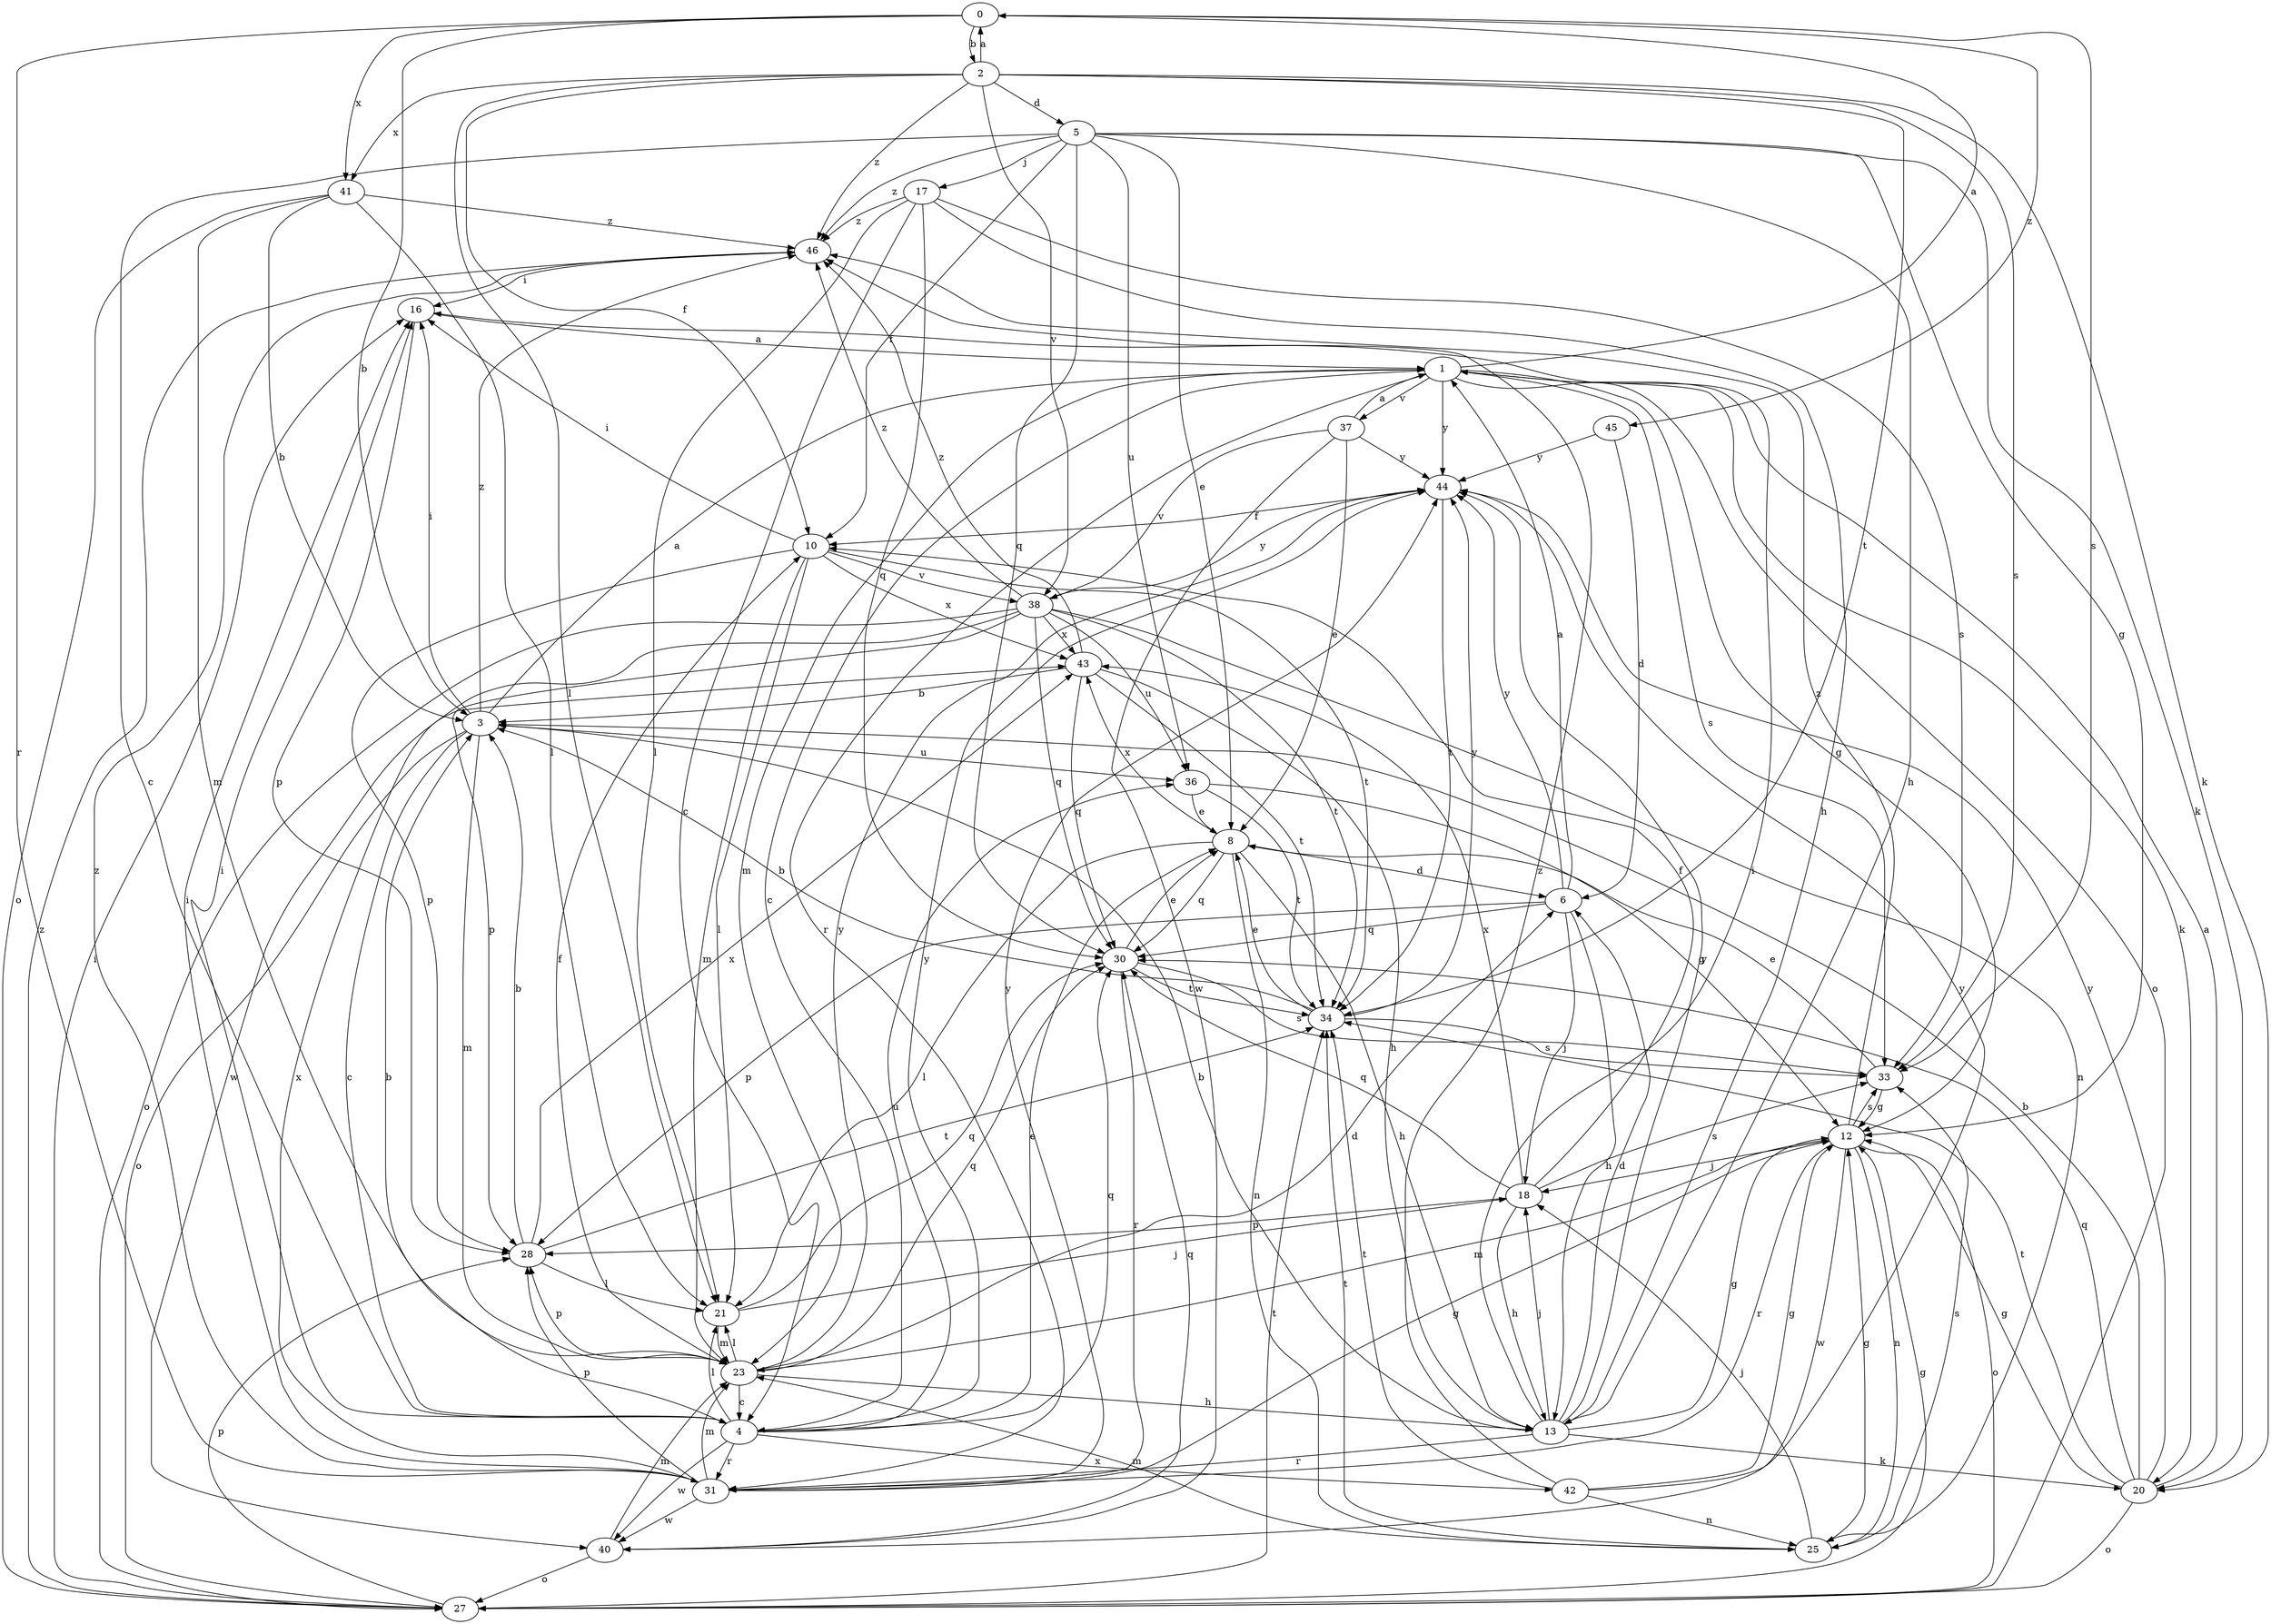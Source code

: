 strict digraph  {
0;
1;
2;
3;
4;
5;
6;
8;
10;
12;
13;
16;
17;
18;
20;
21;
23;
25;
27;
28;
30;
31;
33;
34;
36;
37;
38;
40;
41;
42;
43;
44;
45;
46;
0 -> 2  [label=b];
0 -> 3  [label=b];
0 -> 31  [label=r];
0 -> 33  [label=s];
0 -> 41  [label=x];
0 -> 45  [label=z];
1 -> 0  [label=a];
1 -> 4  [label=c];
1 -> 12  [label=g];
1 -> 20  [label=k];
1 -> 23  [label=m];
1 -> 27  [label=o];
1 -> 31  [label=r];
1 -> 33  [label=s];
1 -> 37  [label=v];
1 -> 44  [label=y];
2 -> 0  [label=a];
2 -> 5  [label=d];
2 -> 10  [label=f];
2 -> 20  [label=k];
2 -> 21  [label=l];
2 -> 33  [label=s];
2 -> 34  [label=t];
2 -> 38  [label=v];
2 -> 41  [label=x];
2 -> 46  [label=z];
3 -> 1  [label=a];
3 -> 4  [label=c];
3 -> 16  [label=i];
3 -> 23  [label=m];
3 -> 27  [label=o];
3 -> 36  [label=u];
3 -> 46  [label=z];
4 -> 3  [label=b];
4 -> 8  [label=e];
4 -> 16  [label=i];
4 -> 21  [label=l];
4 -> 30  [label=q];
4 -> 31  [label=r];
4 -> 36  [label=u];
4 -> 40  [label=w];
4 -> 42  [label=x];
4 -> 44  [label=y];
5 -> 4  [label=c];
5 -> 8  [label=e];
5 -> 10  [label=f];
5 -> 12  [label=g];
5 -> 13  [label=h];
5 -> 17  [label=j];
5 -> 20  [label=k];
5 -> 30  [label=q];
5 -> 36  [label=u];
5 -> 46  [label=z];
6 -> 1  [label=a];
6 -> 13  [label=h];
6 -> 18  [label=j];
6 -> 28  [label=p];
6 -> 30  [label=q];
6 -> 44  [label=y];
8 -> 6  [label=d];
8 -> 13  [label=h];
8 -> 21  [label=l];
8 -> 25  [label=n];
8 -> 30  [label=q];
8 -> 43  [label=x];
10 -> 16  [label=i];
10 -> 21  [label=l];
10 -> 23  [label=m];
10 -> 28  [label=p];
10 -> 34  [label=t];
10 -> 38  [label=v];
10 -> 43  [label=x];
12 -> 18  [label=j];
12 -> 23  [label=m];
12 -> 25  [label=n];
12 -> 27  [label=o];
12 -> 31  [label=r];
12 -> 33  [label=s];
12 -> 40  [label=w];
12 -> 46  [label=z];
13 -> 3  [label=b];
13 -> 6  [label=d];
13 -> 12  [label=g];
13 -> 16  [label=i];
13 -> 18  [label=j];
13 -> 20  [label=k];
13 -> 31  [label=r];
13 -> 44  [label=y];
16 -> 1  [label=a];
16 -> 28  [label=p];
17 -> 4  [label=c];
17 -> 13  [label=h];
17 -> 21  [label=l];
17 -> 30  [label=q];
17 -> 33  [label=s];
17 -> 46  [label=z];
18 -> 10  [label=f];
18 -> 13  [label=h];
18 -> 28  [label=p];
18 -> 30  [label=q];
18 -> 33  [label=s];
18 -> 43  [label=x];
20 -> 1  [label=a];
20 -> 3  [label=b];
20 -> 12  [label=g];
20 -> 27  [label=o];
20 -> 30  [label=q];
20 -> 34  [label=t];
20 -> 44  [label=y];
21 -> 18  [label=j];
21 -> 23  [label=m];
21 -> 30  [label=q];
23 -> 4  [label=c];
23 -> 6  [label=d];
23 -> 10  [label=f];
23 -> 13  [label=h];
23 -> 21  [label=l];
23 -> 28  [label=p];
23 -> 30  [label=q];
23 -> 44  [label=y];
25 -> 12  [label=g];
25 -> 18  [label=j];
25 -> 23  [label=m];
25 -> 33  [label=s];
25 -> 34  [label=t];
27 -> 12  [label=g];
27 -> 16  [label=i];
27 -> 28  [label=p];
27 -> 34  [label=t];
27 -> 46  [label=z];
28 -> 3  [label=b];
28 -> 21  [label=l];
28 -> 34  [label=t];
28 -> 43  [label=x];
30 -> 8  [label=e];
30 -> 31  [label=r];
30 -> 33  [label=s];
30 -> 34  [label=t];
31 -> 12  [label=g];
31 -> 16  [label=i];
31 -> 23  [label=m];
31 -> 28  [label=p];
31 -> 40  [label=w];
31 -> 43  [label=x];
31 -> 44  [label=y];
31 -> 46  [label=z];
33 -> 8  [label=e];
33 -> 12  [label=g];
34 -> 3  [label=b];
34 -> 8  [label=e];
34 -> 33  [label=s];
34 -> 44  [label=y];
36 -> 8  [label=e];
36 -> 12  [label=g];
36 -> 34  [label=t];
37 -> 1  [label=a];
37 -> 8  [label=e];
37 -> 38  [label=v];
37 -> 40  [label=w];
37 -> 44  [label=y];
38 -> 25  [label=n];
38 -> 27  [label=o];
38 -> 28  [label=p];
38 -> 30  [label=q];
38 -> 34  [label=t];
38 -> 36  [label=u];
38 -> 40  [label=w];
38 -> 43  [label=x];
38 -> 44  [label=y];
38 -> 46  [label=z];
40 -> 23  [label=m];
40 -> 27  [label=o];
40 -> 30  [label=q];
41 -> 3  [label=b];
41 -> 21  [label=l];
41 -> 23  [label=m];
41 -> 27  [label=o];
41 -> 46  [label=z];
42 -> 12  [label=g];
42 -> 25  [label=n];
42 -> 34  [label=t];
42 -> 44  [label=y];
42 -> 46  [label=z];
43 -> 3  [label=b];
43 -> 13  [label=h];
43 -> 30  [label=q];
43 -> 34  [label=t];
43 -> 46  [label=z];
44 -> 10  [label=f];
44 -> 34  [label=t];
45 -> 6  [label=d];
45 -> 44  [label=y];
46 -> 16  [label=i];
}
